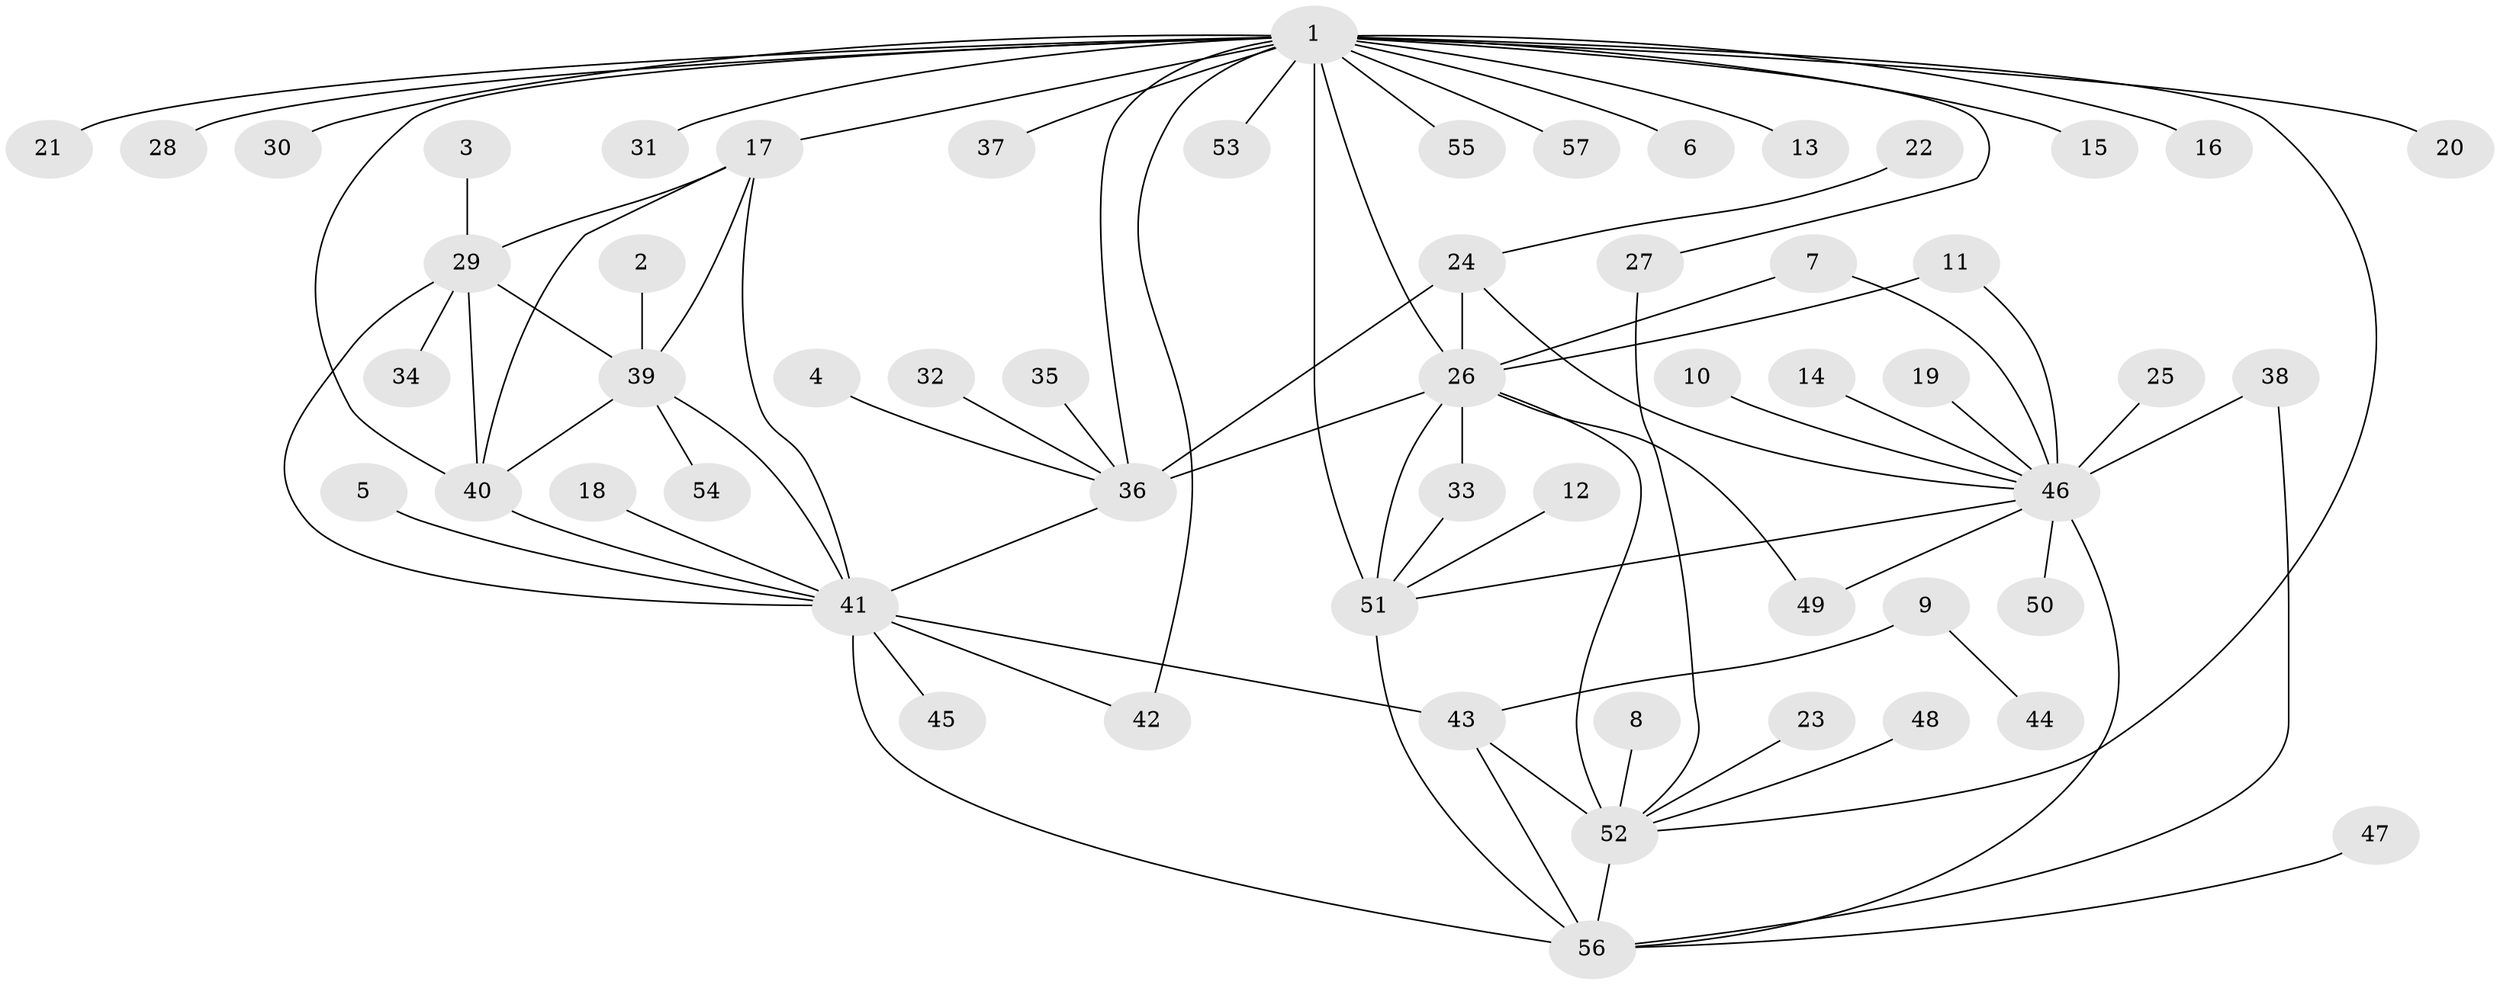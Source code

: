 // original degree distribution, {7: 0.017543859649122806, 8: 0.043859649122807015, 11: 0.008771929824561403, 10: 0.043859649122807015, 5: 0.03508771929824561, 9: 0.02631578947368421, 12: 0.008771929824561403, 6: 0.017543859649122806, 14: 0.008771929824561403, 4: 0.017543859649122806, 1: 0.5614035087719298, 2: 0.19298245614035087, 3: 0.017543859649122806}
// Generated by graph-tools (version 1.1) at 2025/50/03/09/25 03:50:41]
// undirected, 57 vertices, 81 edges
graph export_dot {
graph [start="1"]
  node [color=gray90,style=filled];
  1;
  2;
  3;
  4;
  5;
  6;
  7;
  8;
  9;
  10;
  11;
  12;
  13;
  14;
  15;
  16;
  17;
  18;
  19;
  20;
  21;
  22;
  23;
  24;
  25;
  26;
  27;
  28;
  29;
  30;
  31;
  32;
  33;
  34;
  35;
  36;
  37;
  38;
  39;
  40;
  41;
  42;
  43;
  44;
  45;
  46;
  47;
  48;
  49;
  50;
  51;
  52;
  53;
  54;
  55;
  56;
  57;
  1 -- 6 [weight=1.0];
  1 -- 13 [weight=1.0];
  1 -- 15 [weight=1.0];
  1 -- 16 [weight=1.0];
  1 -- 17 [weight=1.0];
  1 -- 20 [weight=1.0];
  1 -- 21 [weight=1.0];
  1 -- 26 [weight=1.0];
  1 -- 27 [weight=1.0];
  1 -- 28 [weight=1.0];
  1 -- 30 [weight=1.0];
  1 -- 31 [weight=1.0];
  1 -- 36 [weight=1.0];
  1 -- 37 [weight=1.0];
  1 -- 40 [weight=1.0];
  1 -- 42 [weight=1.0];
  1 -- 51 [weight=4.0];
  1 -- 52 [weight=1.0];
  1 -- 53 [weight=1.0];
  1 -- 55 [weight=1.0];
  1 -- 57 [weight=1.0];
  2 -- 39 [weight=1.0];
  3 -- 29 [weight=1.0];
  4 -- 36 [weight=1.0];
  5 -- 41 [weight=1.0];
  7 -- 26 [weight=1.0];
  7 -- 46 [weight=1.0];
  8 -- 52 [weight=1.0];
  9 -- 43 [weight=1.0];
  9 -- 44 [weight=1.0];
  10 -- 46 [weight=1.0];
  11 -- 26 [weight=1.0];
  11 -- 46 [weight=1.0];
  12 -- 51 [weight=1.0];
  14 -- 46 [weight=1.0];
  17 -- 29 [weight=1.0];
  17 -- 39 [weight=1.0];
  17 -- 40 [weight=1.0];
  17 -- 41 [weight=1.0];
  18 -- 41 [weight=1.0];
  19 -- 46 [weight=1.0];
  22 -- 24 [weight=1.0];
  23 -- 52 [weight=1.0];
  24 -- 26 [weight=3.0];
  24 -- 36 [weight=3.0];
  24 -- 46 [weight=1.0];
  25 -- 46 [weight=1.0];
  26 -- 33 [weight=1.0];
  26 -- 36 [weight=1.0];
  26 -- 49 [weight=1.0];
  26 -- 51 [weight=1.0];
  26 -- 52 [weight=1.0];
  27 -- 52 [weight=1.0];
  29 -- 34 [weight=1.0];
  29 -- 39 [weight=1.0];
  29 -- 40 [weight=1.0];
  29 -- 41 [weight=1.0];
  32 -- 36 [weight=1.0];
  33 -- 51 [weight=1.0];
  35 -- 36 [weight=1.0];
  36 -- 41 [weight=1.0];
  38 -- 46 [weight=3.0];
  38 -- 56 [weight=1.0];
  39 -- 40 [weight=1.0];
  39 -- 41 [weight=1.0];
  39 -- 54 [weight=1.0];
  40 -- 41 [weight=1.0];
  41 -- 42 [weight=1.0];
  41 -- 43 [weight=2.0];
  41 -- 45 [weight=1.0];
  41 -- 56 [weight=1.0];
  43 -- 52 [weight=3.0];
  43 -- 56 [weight=4.0];
  46 -- 49 [weight=1.0];
  46 -- 50 [weight=1.0];
  46 -- 51 [weight=1.0];
  46 -- 56 [weight=3.0];
  47 -- 56 [weight=1.0];
  48 -- 52 [weight=1.0];
  51 -- 56 [weight=1.0];
  52 -- 56 [weight=1.0];
}
